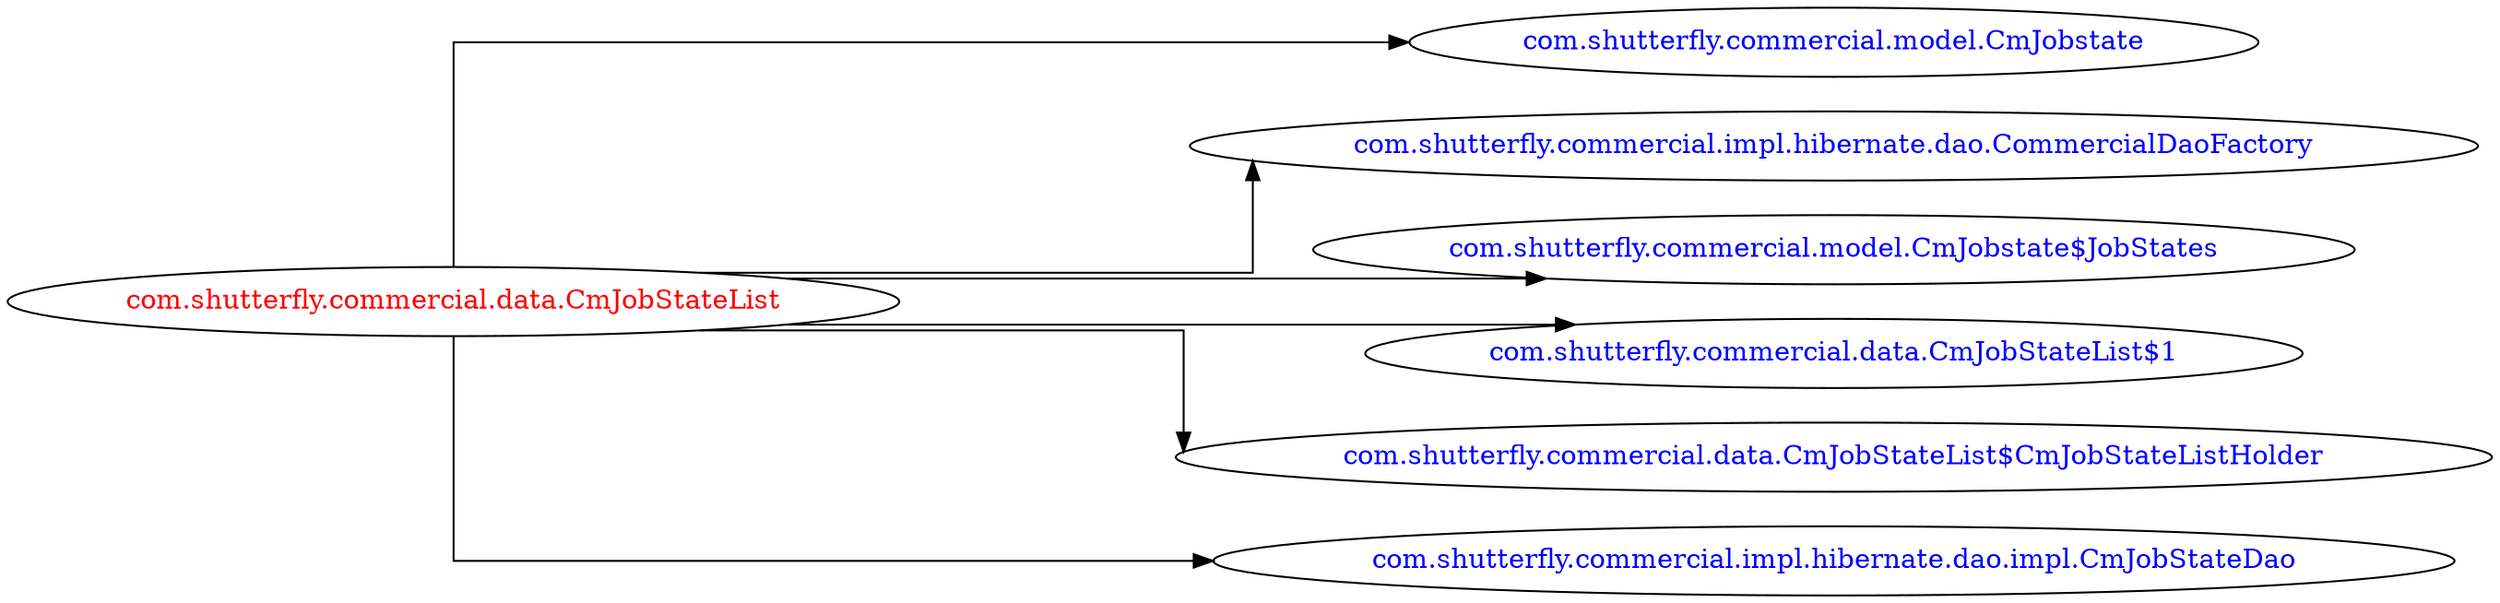 digraph dependencyGraph {
 concentrate=true;
 ranksep="2.0";
 rankdir="LR"; 
 splines="ortho";
"com.shutterfly.commercial.data.CmJobStateList" [fontcolor="red"];
"com.shutterfly.commercial.model.CmJobstate" [ fontcolor="blue" ];
"com.shutterfly.commercial.data.CmJobStateList"->"com.shutterfly.commercial.model.CmJobstate";
"com.shutterfly.commercial.impl.hibernate.dao.CommercialDaoFactory" [ fontcolor="blue" ];
"com.shutterfly.commercial.data.CmJobStateList"->"com.shutterfly.commercial.impl.hibernate.dao.CommercialDaoFactory";
"com.shutterfly.commercial.model.CmJobstate$JobStates" [ fontcolor="blue" ];
"com.shutterfly.commercial.data.CmJobStateList"->"com.shutterfly.commercial.model.CmJobstate$JobStates";
"com.shutterfly.commercial.data.CmJobStateList$1" [ fontcolor="blue" ];
"com.shutterfly.commercial.data.CmJobStateList"->"com.shutterfly.commercial.data.CmJobStateList$1";
"com.shutterfly.commercial.data.CmJobStateList$CmJobStateListHolder" [ fontcolor="blue" ];
"com.shutterfly.commercial.data.CmJobStateList"->"com.shutterfly.commercial.data.CmJobStateList$CmJobStateListHolder";
"com.shutterfly.commercial.impl.hibernate.dao.impl.CmJobStateDao" [ fontcolor="blue" ];
"com.shutterfly.commercial.data.CmJobStateList"->"com.shutterfly.commercial.impl.hibernate.dao.impl.CmJobStateDao";
}